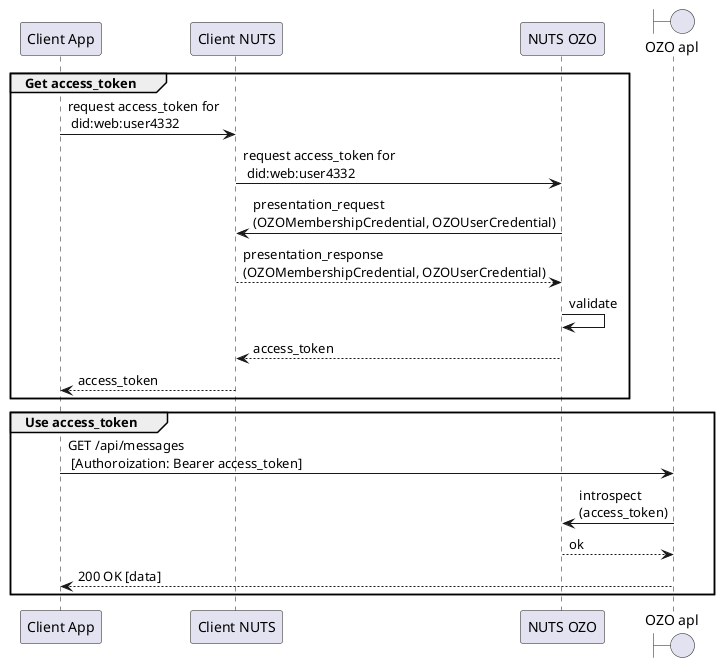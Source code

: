@startuml
participant "Client App" as client_app
participant "Client NUTS" as client_nuts

participant "NUTS OZO" as nuts_ozo
boundary "OZO apl" as ozo_api
group Get access_token
client_app -> client_nuts: request access_token for\n did:web:user4332
client_nuts -> nuts_ozo: request access_token for\n did:web:user4332
nuts_ozo -> client_nuts: presentation_request \n(OZOMembershipCredential, OZOUserCredential)
client_nuts --> nuts_ozo: presentation_response \n(OZOMembershipCredential, OZOUserCredential)
nuts_ozo -> nuts_ozo: validate
nuts_ozo --> client_nuts: access_token
client_nuts --> client_app: access_token
end
group Use access_token
client_app -> ozo_api: GET /api/messages \n [Authoroization: Bearer access_token]
ozo_api -> nuts_ozo: introspect\n(access_token)
nuts_ozo --> ozo_api: ok
ozo_api --> client_app: 200 OK [data]
end
@enduml
